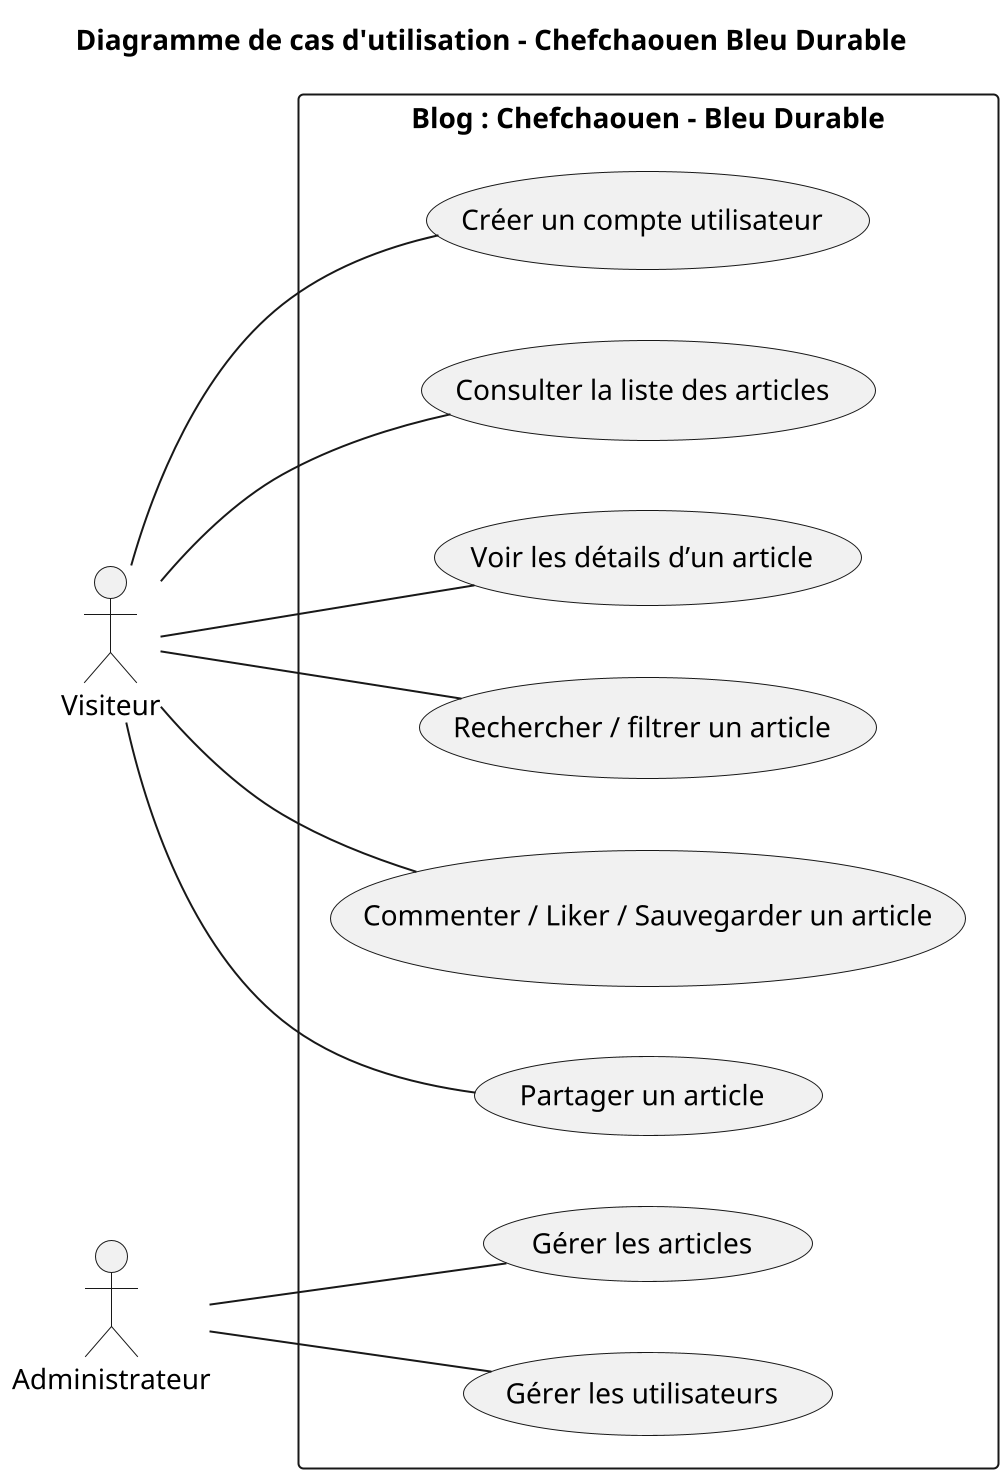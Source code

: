 @startuml
left to right direction
scale 2
title Diagramme de cas d'utilisation - Chefchaouen Bleu Durable

actor "Visiteur" as Visiteur
actor "Administrateur" as Admin

rectangle "Blog : Chefchaouen – Bleu Durable" {
  (Créer un compte utilisateur) as UC1
  (Consulter la liste des articles) as UC2
  (Voir les détails d’un article) as UC3
  (Rechercher / filtrer un article) as UC4
  (Commenter / Liker / Sauvegarder un article) as UC5
  (Partager un article) as UC6
  (Gérer les articles) as UC7
  (Gérer les utilisateurs) as UC8
}

' Relations du Visiteur
Visiteur -- UC1
Visiteur -- UC2
Visiteur -- UC3
Visiteur -- UC4
Visiteur -- UC5
Visiteur -- UC6

' Relations de l'Administrateur
Admin -- UC7
Admin -- UC8

@enduml
